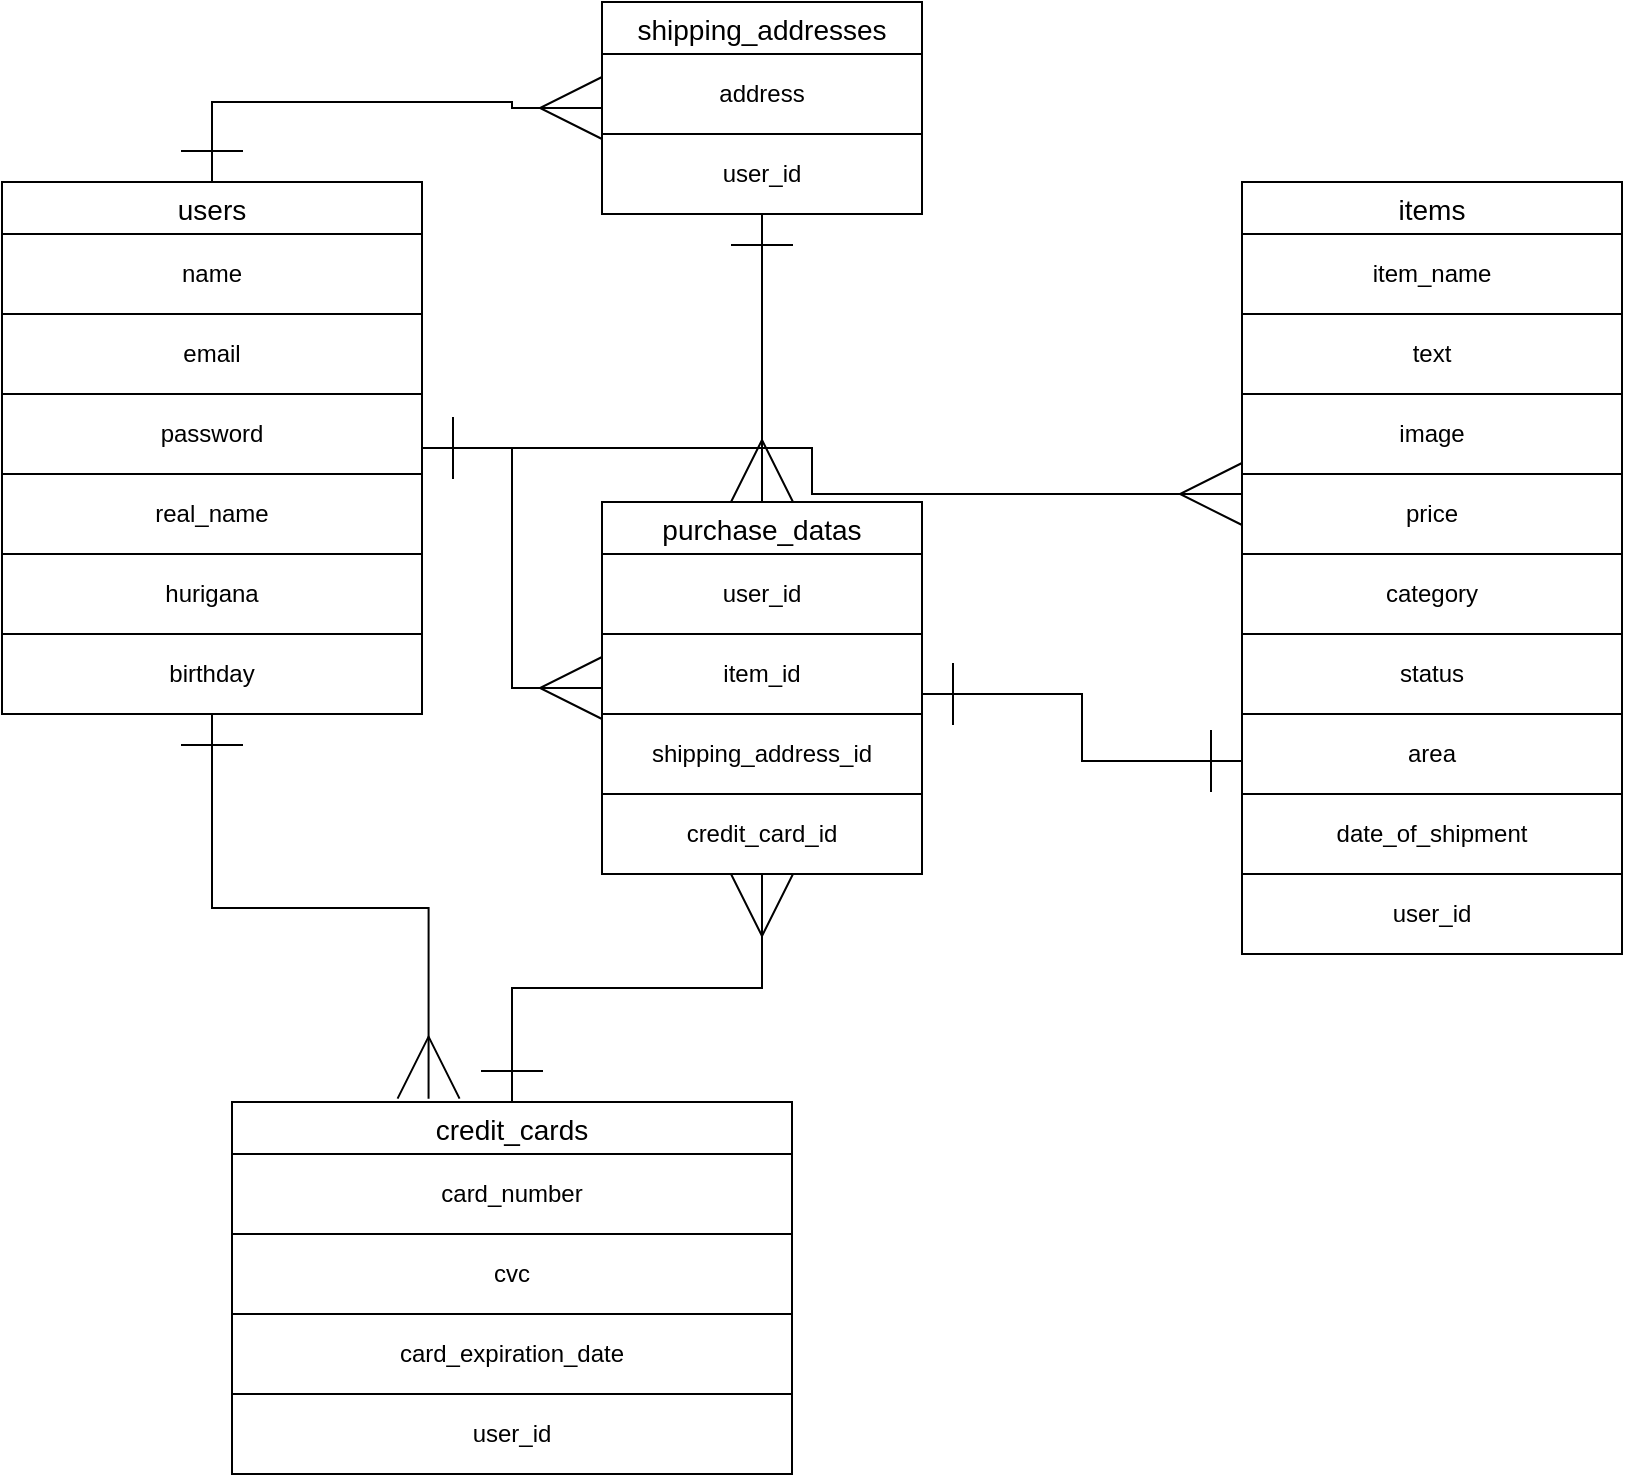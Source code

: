 <mxfile version="14.2.4" type="embed">
    <diagram id="n72wKUA7XZm3Ol2IFhR3" name="ページ1">
        <mxGraphModel dx="1016" dy="859" grid="1" gridSize="10" guides="1" tooltips="1" connect="1" arrows="1" fold="1" page="1" pageScale="1" pageWidth="850" pageHeight="1100" math="0" shadow="0">
            <root>
                <mxCell id="0"/>
                <mxCell id="1" parent="0"/>
                <mxCell id="131" style="edgeStyle=orthogonalEdgeStyle;rounded=0;orthogonalLoop=1;jettySize=auto;html=1;exitX=0;exitY=0.75;exitDx=0;exitDy=0;entryX=1;entryY=0.75;entryDx=0;entryDy=0;startArrow=ERone;startFill=0;startSize=29;sourcePerimeterSpacing=0;endArrow=ERone;endFill=0;endSize=29;targetPerimeterSpacing=0;" parent="1" source="36" target="118" edge="1">
                    <mxGeometry relative="1" as="geometry"/>
                </mxCell>
                <mxCell id="36" value="items" style="swimlane;fontStyle=0;childLayout=stackLayout;horizontal=1;startSize=26;horizontalStack=0;resizeParent=1;resizeParentMax=0;resizeLast=0;collapsible=1;marginBottom=0;align=center;fontSize=14;" parent="1" vertex="1">
                    <mxGeometry x="650" y="190" width="190" height="386" as="geometry"/>
                </mxCell>
                <mxCell id="61" value="item_name" style="whiteSpace=wrap;html=1;align=center;" parent="36" vertex="1">
                    <mxGeometry y="26" width="190" height="40" as="geometry"/>
                </mxCell>
                <mxCell id="132" value="text" style="whiteSpace=wrap;html=1;align=center;" vertex="1" parent="36">
                    <mxGeometry y="66" width="190" height="40" as="geometry"/>
                </mxCell>
                <mxCell id="62" value="image" style="whiteSpace=wrap;html=1;align=center;" parent="36" vertex="1">
                    <mxGeometry y="106" width="190" height="40" as="geometry"/>
                </mxCell>
                <mxCell id="78" value="price" style="whiteSpace=wrap;html=1;align=center;" parent="36" vertex="1">
                    <mxGeometry y="146" width="190" height="40" as="geometry"/>
                </mxCell>
                <mxCell id="63" value="category" style="whiteSpace=wrap;html=1;align=center;" parent="36" vertex="1">
                    <mxGeometry y="186" width="190" height="40" as="geometry"/>
                </mxCell>
                <mxCell id="76" value="status" style="whiteSpace=wrap;html=1;align=center;" parent="36" vertex="1">
                    <mxGeometry y="226" width="190" height="40" as="geometry"/>
                </mxCell>
                <mxCell id="77" value="area" style="whiteSpace=wrap;html=1;align=center;" parent="36" vertex="1">
                    <mxGeometry y="266" width="190" height="40" as="geometry"/>
                </mxCell>
                <mxCell id="79" value="date_of_shipment" style="whiteSpace=wrap;html=1;align=center;" parent="36" vertex="1">
                    <mxGeometry y="306" width="190" height="40" as="geometry"/>
                </mxCell>
                <mxCell id="80" value="user_id" style="whiteSpace=wrap;html=1;align=center;" parent="36" vertex="1">
                    <mxGeometry y="346" width="190" height="40" as="geometry"/>
                </mxCell>
                <mxCell id="127" style="edgeStyle=orthogonalEdgeStyle;rounded=0;orthogonalLoop=1;jettySize=auto;html=1;exitX=0.5;exitY=0;exitDx=0;exitDy=0;entryX=0.5;entryY=1;entryDx=0;entryDy=0;startSize=29;sourcePerimeterSpacing=0;endArrow=ERmany;endFill=0;endSize=29;targetPerimeterSpacing=0;startArrow=ERone;startFill=0;" parent="1" source="64" target="106" edge="1">
                    <mxGeometry relative="1" as="geometry"/>
                </mxCell>
                <mxCell id="64" value="credit_cards" style="swimlane;fontStyle=0;childLayout=stackLayout;horizontal=1;startSize=26;horizontalStack=0;resizeParent=1;resizeParentMax=0;resizeLast=0;collapsible=1;marginBottom=0;align=center;fontSize=14;" parent="1" vertex="1">
                    <mxGeometry x="145" y="650" width="280" height="186" as="geometry"/>
                </mxCell>
                <mxCell id="72" value="card_number" style="whiteSpace=wrap;html=1;align=center;" parent="64" vertex="1">
                    <mxGeometry y="26" width="280" height="40" as="geometry"/>
                </mxCell>
                <mxCell id="74" value="cvc" style="whiteSpace=wrap;html=1;align=center;" parent="64" vertex="1">
                    <mxGeometry y="66" width="280" height="40" as="geometry"/>
                </mxCell>
                <mxCell id="73" value="card_expiration_date" style="whiteSpace=wrap;html=1;align=center;" parent="64" vertex="1">
                    <mxGeometry y="106" width="280" height="40" as="geometry"/>
                </mxCell>
                <mxCell id="75" value="user_id" style="whiteSpace=wrap;html=1;align=center;" parent="64" vertex="1">
                    <mxGeometry y="146" width="280" height="40" as="geometry"/>
                </mxCell>
                <mxCell id="124" style="edgeStyle=orthogonalEdgeStyle;rounded=0;orthogonalLoop=1;jettySize=auto;html=1;exitX=1;exitY=0.5;exitDx=0;exitDy=0;entryX=0;entryY=0.25;entryDx=0;entryDy=0;startSize=0;sourcePerimeterSpacing=0;endArrow=ERmany;endFill=0;endSize=29;targetPerimeterSpacing=0;" parent="1" source="81" target="78" edge="1">
                    <mxGeometry relative="1" as="geometry"/>
                </mxCell>
                <mxCell id="125" style="edgeStyle=orthogonalEdgeStyle;rounded=0;orthogonalLoop=1;jettySize=auto;html=1;exitX=0.5;exitY=0;exitDx=0;exitDy=0;entryX=0;entryY=0.5;entryDx=0;entryDy=0;startSize=29;sourcePerimeterSpacing=0;endArrow=ERmany;endFill=0;endSize=29;targetPerimeterSpacing=0;startArrow=ERone;startFill=0;" parent="1" source="81" target="110" edge="1">
                    <mxGeometry relative="1" as="geometry"/>
                </mxCell>
                <mxCell id="126" style="edgeStyle=orthogonalEdgeStyle;rounded=0;orthogonalLoop=1;jettySize=auto;html=1;exitX=1;exitY=0.5;exitDx=0;exitDy=0;entryX=0;entryY=0.5;entryDx=0;entryDy=0;startSize=29;sourcePerimeterSpacing=0;endArrow=ERmany;endFill=0;endSize=29;targetPerimeterSpacing=0;startArrow=ERone;startFill=0;" parent="1" source="81" target="106" edge="1">
                    <mxGeometry relative="1" as="geometry"/>
                </mxCell>
                <mxCell id="81" value="users" style="swimlane;fontStyle=0;childLayout=stackLayout;horizontal=1;startSize=26;horizontalStack=0;resizeParent=1;resizeParentMax=0;resizeLast=0;collapsible=1;marginBottom=0;align=center;fontSize=14;" parent="1" vertex="1">
                    <mxGeometry x="30" y="190" width="210" height="266" as="geometry"/>
                </mxCell>
                <mxCell id="87" value="name" style="whiteSpace=wrap;html=1;align=center;" parent="81" vertex="1">
                    <mxGeometry y="26" width="210" height="40" as="geometry"/>
                </mxCell>
                <mxCell id="88" value="email" style="whiteSpace=wrap;html=1;align=center;" parent="81" vertex="1">
                    <mxGeometry y="66" width="210" height="40" as="geometry"/>
                </mxCell>
                <mxCell id="89" value="password" style="whiteSpace=wrap;html=1;align=center;" parent="81" vertex="1">
                    <mxGeometry y="106" width="210" height="40" as="geometry"/>
                </mxCell>
                <mxCell id="91" value="real_name" style="whiteSpace=wrap;html=1;align=center;" parent="81" vertex="1">
                    <mxGeometry y="146" width="210" height="40" as="geometry"/>
                </mxCell>
                <mxCell id="90" value="hurigana" style="whiteSpace=wrap;html=1;align=center;" parent="81" vertex="1">
                    <mxGeometry y="186" width="210" height="40" as="geometry"/>
                </mxCell>
                <mxCell id="92" value="birthday" style="whiteSpace=wrap;html=1;align=center;" parent="81" vertex="1">
                    <mxGeometry y="226" width="210" height="40" as="geometry"/>
                </mxCell>
                <mxCell id="128" style="edgeStyle=orthogonalEdgeStyle;rounded=0;orthogonalLoop=1;jettySize=auto;html=1;exitX=0.5;exitY=0;exitDx=0;exitDy=0;entryX=0.5;entryY=1;entryDx=0;entryDy=0;startSize=29;sourcePerimeterSpacing=0;endArrow=ERone;endFill=0;endSize=29;targetPerimeterSpacing=0;startArrow=ERmany;startFill=0;" parent="1" source="106" target="110" edge="1">
                    <mxGeometry relative="1" as="geometry"/>
                </mxCell>
                <mxCell id="106" value="purchase_datas" style="swimlane;fontStyle=0;childLayout=stackLayout;horizontal=1;startSize=26;horizontalStack=0;resizeParent=1;resizeParentMax=0;resizeLast=0;collapsible=1;marginBottom=0;align=center;fontSize=14;" parent="1" vertex="1">
                    <mxGeometry x="330" y="350" width="160" height="186" as="geometry"/>
                </mxCell>
                <mxCell id="116" value="user_id" style="whiteSpace=wrap;html=1;align=center;" parent="106" vertex="1">
                    <mxGeometry y="26" width="160" height="40" as="geometry"/>
                </mxCell>
                <mxCell id="118" value="item_id" style="whiteSpace=wrap;html=1;align=center;" parent="106" vertex="1">
                    <mxGeometry y="66" width="160" height="40" as="geometry"/>
                </mxCell>
                <mxCell id="120" value="shipping_address_id" style="whiteSpace=wrap;html=1;align=center;" parent="106" vertex="1">
                    <mxGeometry y="106" width="160" height="40" as="geometry"/>
                </mxCell>
                <mxCell id="119" value="credit_card_id" style="whiteSpace=wrap;html=1;align=center;" parent="106" vertex="1">
                    <mxGeometry y="146" width="160" height="40" as="geometry"/>
                </mxCell>
                <mxCell id="110" value="shipping_addresses" style="swimlane;fontStyle=0;childLayout=stackLayout;horizontal=1;startSize=26;horizontalStack=0;resizeParent=1;resizeParentMax=0;resizeLast=0;collapsible=1;marginBottom=0;align=center;fontSize=14;" parent="1" vertex="1">
                    <mxGeometry x="330" y="100" width="160" height="106" as="geometry"/>
                </mxCell>
                <mxCell id="114" value="address" style="whiteSpace=wrap;html=1;align=center;" parent="110" vertex="1">
                    <mxGeometry y="26" width="160" height="40" as="geometry"/>
                </mxCell>
                <mxCell id="121" value="user_id" style="whiteSpace=wrap;html=1;align=center;" parent="110" vertex="1">
                    <mxGeometry y="66" width="160" height="40" as="geometry"/>
                </mxCell>
                <mxCell id="122" style="edgeStyle=orthogonalEdgeStyle;rounded=0;orthogonalLoop=1;jettySize=auto;html=1;exitX=0.5;exitY=1;exitDx=0;exitDy=0;entryX=0.351;entryY=-0.009;entryDx=0;entryDy=0;entryPerimeter=0;endArrow=ERmany;endFill=0;endSize=29;startSize=29;sourcePerimeterSpacing=0;targetPerimeterSpacing=0;startArrow=ERone;startFill=0;" parent="1" source="92" target="64" edge="1">
                    <mxGeometry relative="1" as="geometry"/>
                </mxCell>
            </root>
        </mxGraphModel>
    </diagram>
</mxfile>